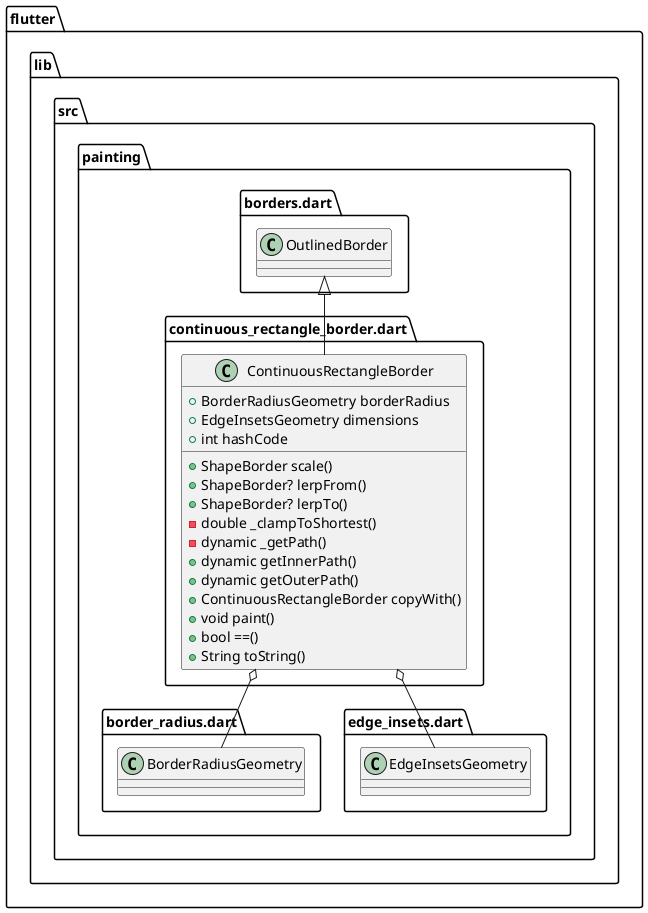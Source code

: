 @startuml
set namespaceSeparator ::

class "flutter::lib::src::painting::continuous_rectangle_border.dart::ContinuousRectangleBorder" {
  +BorderRadiusGeometry borderRadius
  +EdgeInsetsGeometry dimensions
  +int hashCode
  +ShapeBorder scale()
  +ShapeBorder? lerpFrom()
  +ShapeBorder? lerpTo()
  -double _clampToShortest()
  -dynamic _getPath()
  +dynamic getInnerPath()
  +dynamic getOuterPath()
  +ContinuousRectangleBorder copyWith()
  +void paint()
  +bool ==()
  +String toString()
}

"flutter::lib::src::painting::continuous_rectangle_border.dart::ContinuousRectangleBorder" o-- "flutter::lib::src::painting::border_radius.dart::BorderRadiusGeometry"
"flutter::lib::src::painting::continuous_rectangle_border.dart::ContinuousRectangleBorder" o-- "flutter::lib::src::painting::edge_insets.dart::EdgeInsetsGeometry"
"flutter::lib::src::painting::borders.dart::OutlinedBorder" <|-- "flutter::lib::src::painting::continuous_rectangle_border.dart::ContinuousRectangleBorder"


@enduml